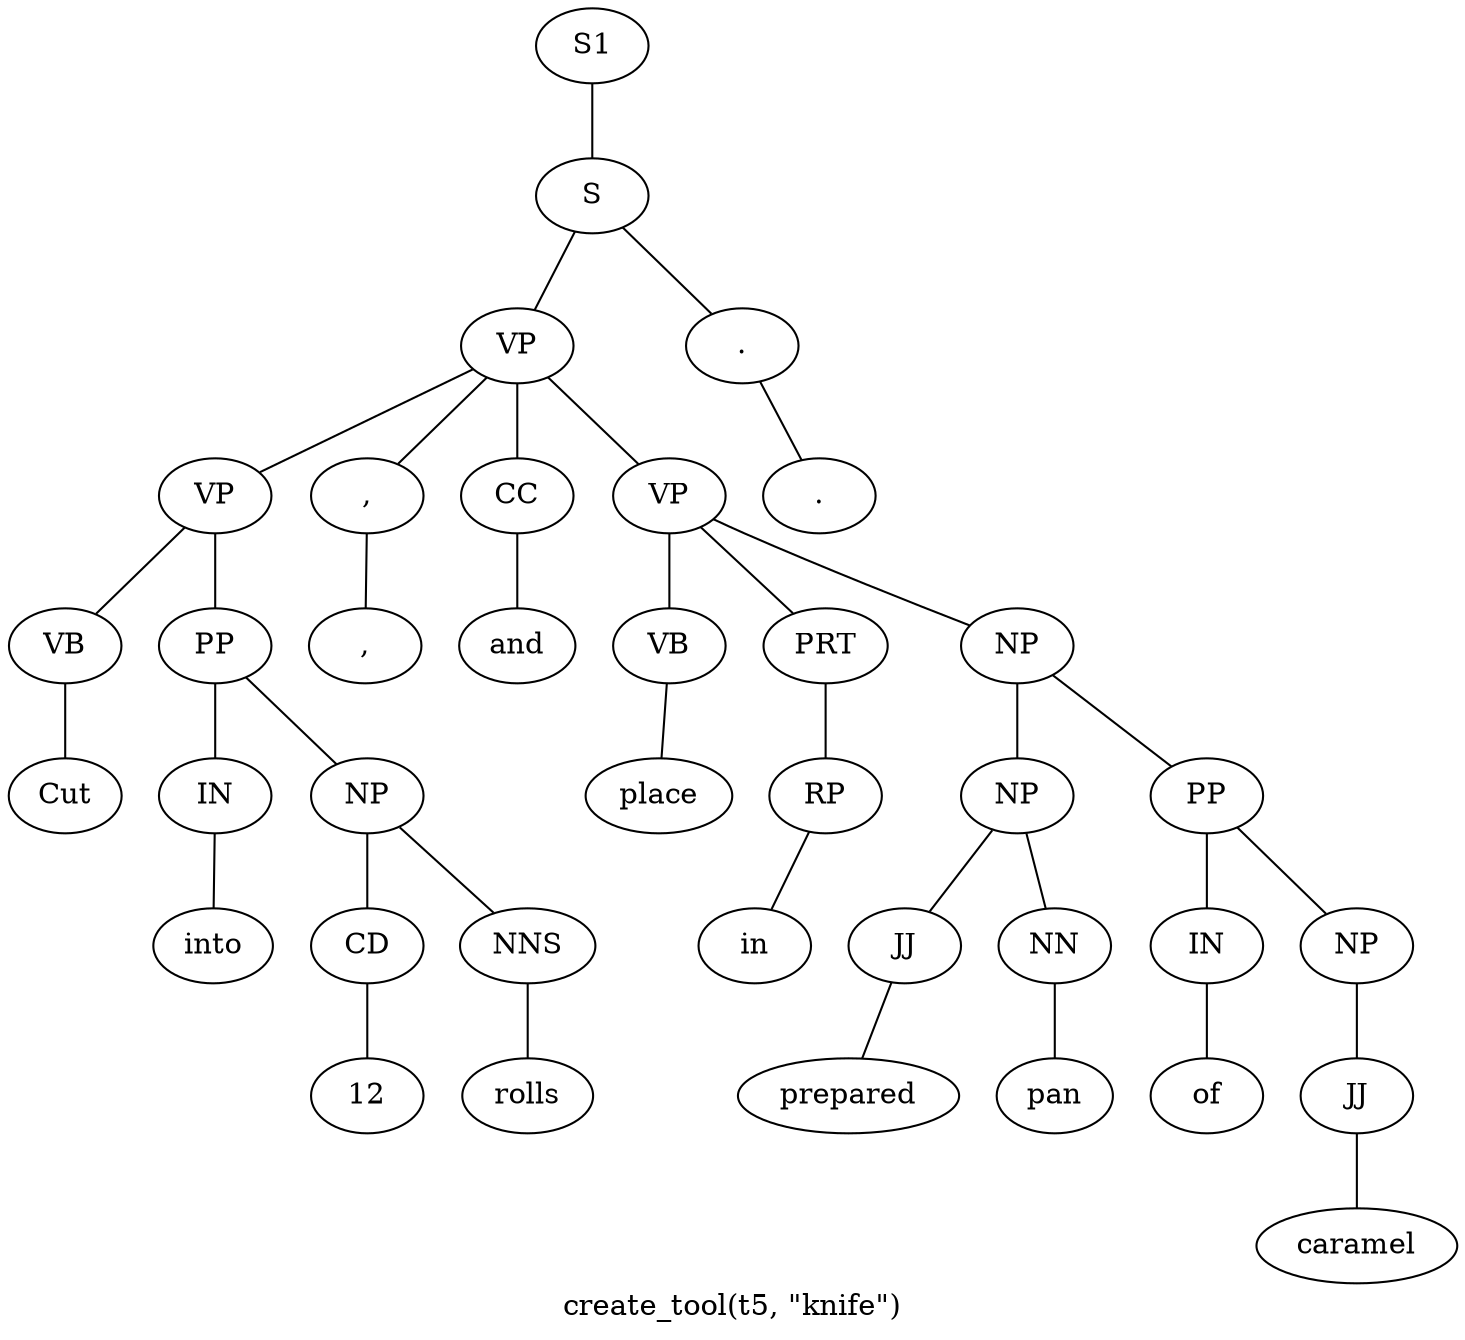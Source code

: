 graph SyntaxGraph {
	label = "create_tool(t5, \"knife\")";
	Node0 [label="S1"];
	Node1 [label="S"];
	Node2 [label="VP"];
	Node3 [label="VP"];
	Node4 [label="VB"];
	Node5 [label="Cut"];
	Node6 [label="PP"];
	Node7 [label="IN"];
	Node8 [label="into"];
	Node9 [label="NP"];
	Node10 [label="CD"];
	Node11 [label="12"];
	Node12 [label="NNS"];
	Node13 [label="rolls"];
	Node14 [label=","];
	Node15 [label=","];
	Node16 [label="CC"];
	Node17 [label="and"];
	Node18 [label="VP"];
	Node19 [label="VB"];
	Node20 [label="place"];
	Node21 [label="PRT"];
	Node22 [label="RP"];
	Node23 [label="in"];
	Node24 [label="NP"];
	Node25 [label="NP"];
	Node26 [label="JJ"];
	Node27 [label="prepared"];
	Node28 [label="NN"];
	Node29 [label="pan"];
	Node30 [label="PP"];
	Node31 [label="IN"];
	Node32 [label="of"];
	Node33 [label="NP"];
	Node34 [label="JJ"];
	Node35 [label="caramel"];
	Node36 [label="."];
	Node37 [label="."];

	Node0 -- Node1;
	Node1 -- Node2;
	Node1 -- Node36;
	Node2 -- Node3;
	Node2 -- Node14;
	Node2 -- Node16;
	Node2 -- Node18;
	Node3 -- Node4;
	Node3 -- Node6;
	Node4 -- Node5;
	Node6 -- Node7;
	Node6 -- Node9;
	Node7 -- Node8;
	Node9 -- Node10;
	Node9 -- Node12;
	Node10 -- Node11;
	Node12 -- Node13;
	Node14 -- Node15;
	Node16 -- Node17;
	Node18 -- Node19;
	Node18 -- Node21;
	Node18 -- Node24;
	Node19 -- Node20;
	Node21 -- Node22;
	Node22 -- Node23;
	Node24 -- Node25;
	Node24 -- Node30;
	Node25 -- Node26;
	Node25 -- Node28;
	Node26 -- Node27;
	Node28 -- Node29;
	Node30 -- Node31;
	Node30 -- Node33;
	Node31 -- Node32;
	Node33 -- Node34;
	Node34 -- Node35;
	Node36 -- Node37;
}